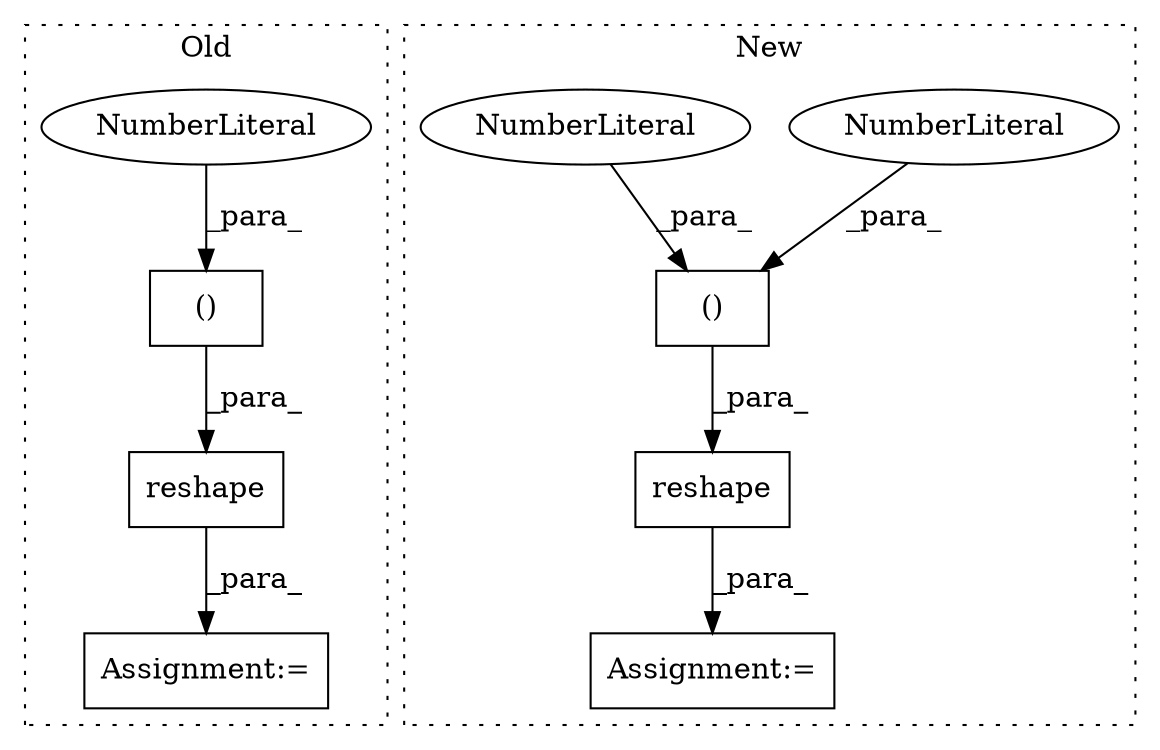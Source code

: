 digraph G {
subgraph cluster0 {
1 [label="reshape" a="32" s="73108,73192" l="8,1" shape="box"];
3 [label="Assignment:=" a="7" s="73106" l="2" shape="box"];
7 [label="()" a="106" s="73132" l="27" shape="box"];
9 [label="NumberLiteral" a="34" s="73132" l="1" shape="ellipse"];
label = "Old";
style="dotted";
}
subgraph cluster1 {
2 [label="()" a="106" s="73260" l="29" shape="box"];
4 [label="NumberLiteral" a="34" s="73288" l="1" shape="ellipse"];
5 [label="Assignment:=" a="7" s="73300" l="2" shape="box"];
6 [label="reshape" a="32" s="73302,73324" l="8,1" shape="box"];
8 [label="NumberLiteral" a="34" s="73260" l="1" shape="ellipse"];
label = "New";
style="dotted";
}
1 -> 3 [label="_para_"];
2 -> 6 [label="_para_"];
4 -> 2 [label="_para_"];
6 -> 5 [label="_para_"];
7 -> 1 [label="_para_"];
8 -> 2 [label="_para_"];
9 -> 7 [label="_para_"];
}
